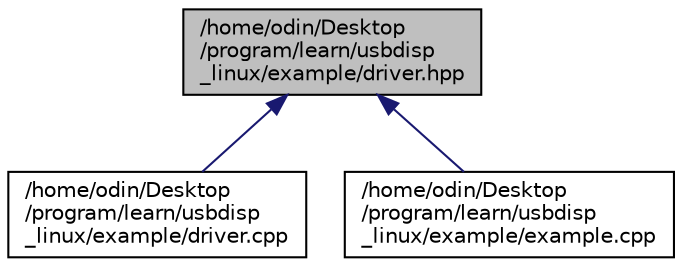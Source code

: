 digraph "/home/odin/Desktop/program/learn/usbdisp_linux/example/driver.hpp"
{
 // LATEX_PDF_SIZE
  edge [fontname="Helvetica",fontsize="10",labelfontname="Helvetica",labelfontsize="10"];
  node [fontname="Helvetica",fontsize="10",shape=record];
  Node1 [label="/home/odin/Desktop\l/program/learn/usbdisp\l_linux/example/driver.hpp",height=0.2,width=0.4,color="black", fillcolor="grey75", style="filled", fontcolor="black",tooltip=" "];
  Node1 -> Node2 [dir="back",color="midnightblue",fontsize="10",style="solid"];
  Node2 [label="/home/odin/Desktop\l/program/learn/usbdisp\l_linux/example/driver.cpp",height=0.2,width=0.4,color="black", fillcolor="white", style="filled",URL="$driver_8cpp.html",tooltip=" "];
  Node1 -> Node3 [dir="back",color="midnightblue",fontsize="10",style="solid"];
  Node3 [label="/home/odin/Desktop\l/program/learn/usbdisp\l_linux/example/example.cpp",height=0.2,width=0.4,color="black", fillcolor="white", style="filled",URL="$example_8cpp.html",tooltip=" "];
}
